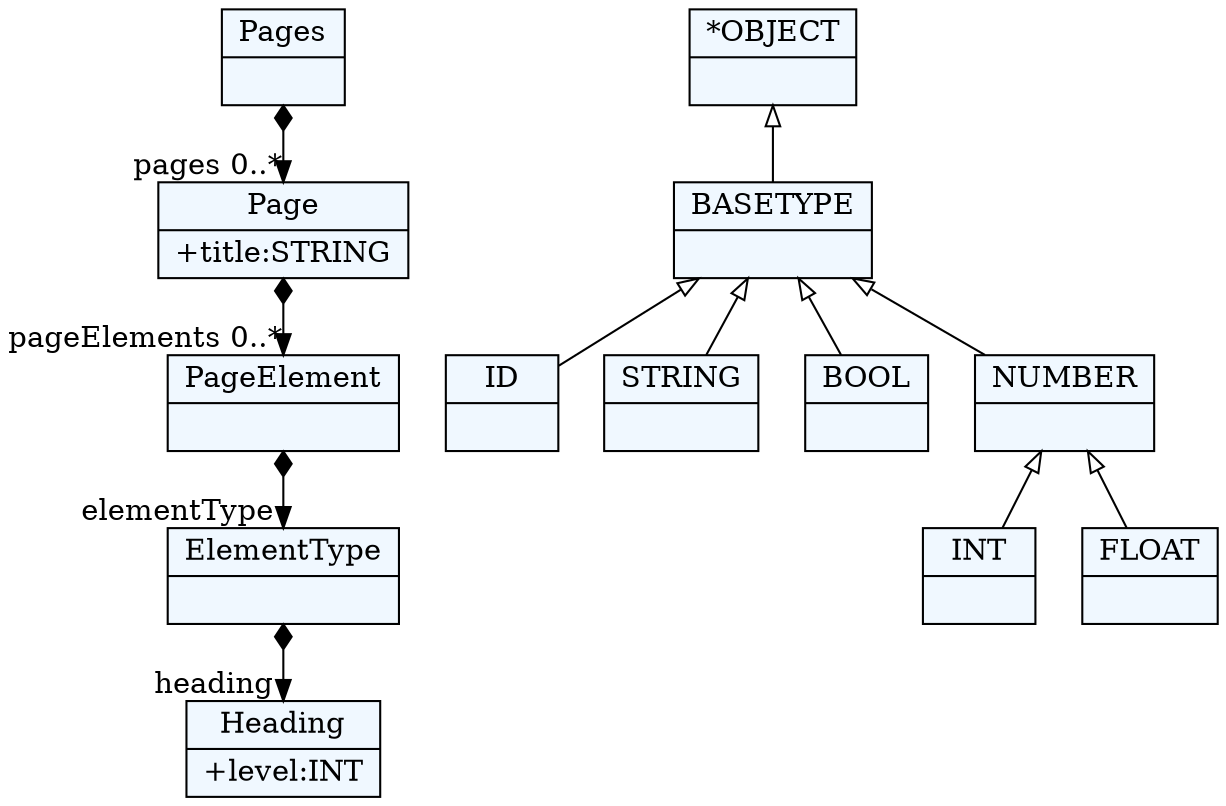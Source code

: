 
    digraph xtext {
    fontname = "Bitstream Vera Sans"
    fontsize = 8
    node[
        shape=record,
        style=filled,
        fillcolor=aliceblue
    ]
    nodesep = 0.3
    edge[dir=black,arrowtail=empty]


2312161750072 -> 2312161755736[arrowtail=diamond, dir=both, headlabel="pages 0..*"]
2312161750072[ label="{Pages|}"]

2312161755736 -> 2312161751960[arrowtail=diamond, dir=both, headlabel="pageElements 0..*"]
2312161755736[ label="{Page|+title:STRING\l}"]

2312161751960 -> 2312161737800[arrowtail=diamond, dir=both, headlabel="elementType "]
2312161751960[ label="{PageElement|}"]

2312161737800 -> 2312161745352[arrowtail=diamond, dir=both, headlabel="heading "]
2312161737800[ label="{ElementType|}"]

2312161745352[ label="{Heading|+level:INT\l}"]

2312160804760[ label="{ID|}"]

2312161756680[ label="{STRING|}"]

2312161744408[ label="{BOOL|}"]

2312161725528[ label="{INT|}"]

2312161739688[ label="{FLOAT|}"]

2312161727416[ label="{NUMBER|}"]
2312161727416 -> 2312161739688 [dir=back]
2312161727416 -> 2312161725528 [dir=back]

2312161752904[ label="{BASETYPE|}"]
2312161752904 -> 2312161727416 [dir=back]
2312161752904 -> 2312161744408 [dir=back]
2312161752904 -> 2312160804760 [dir=back]
2312161752904 -> 2312161756680 [dir=back]

2312161728360[ label="{*OBJECT|}"]
2312161728360 -> 2312161752904 [dir=back]


}
